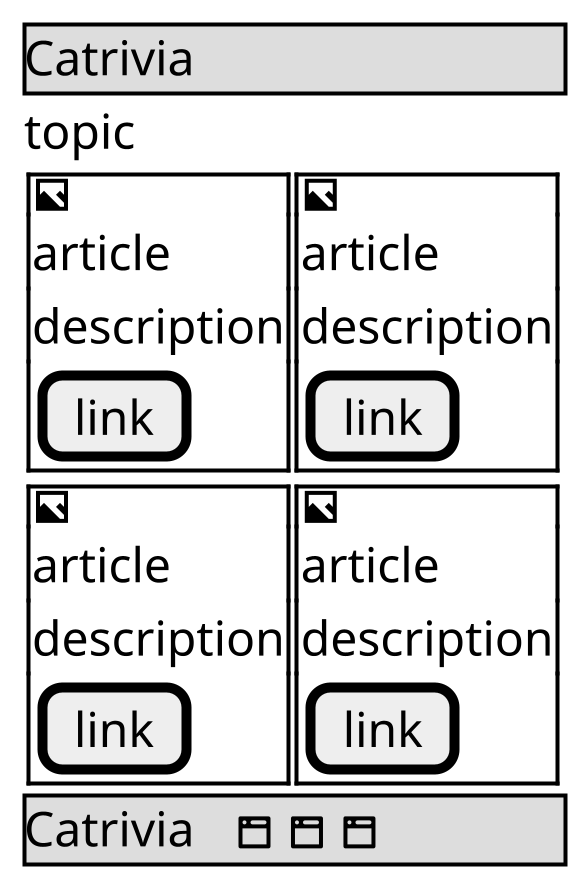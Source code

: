 @startsalt
scale 4
{
{* Catrivia }

topic

{
    {+
        <&image>
        article
        description
        [link]
    } |
            {+
        <&image>
        article
        description
        [link]
    }
}
{
    {+
        <&image>
        article
        description
        [link]
    } |
    {+
        <&image>
        article
        description
        [link]
    }
}

{* Catrivia | <&browser> <&browser> <&browser> }
}
@endsalt